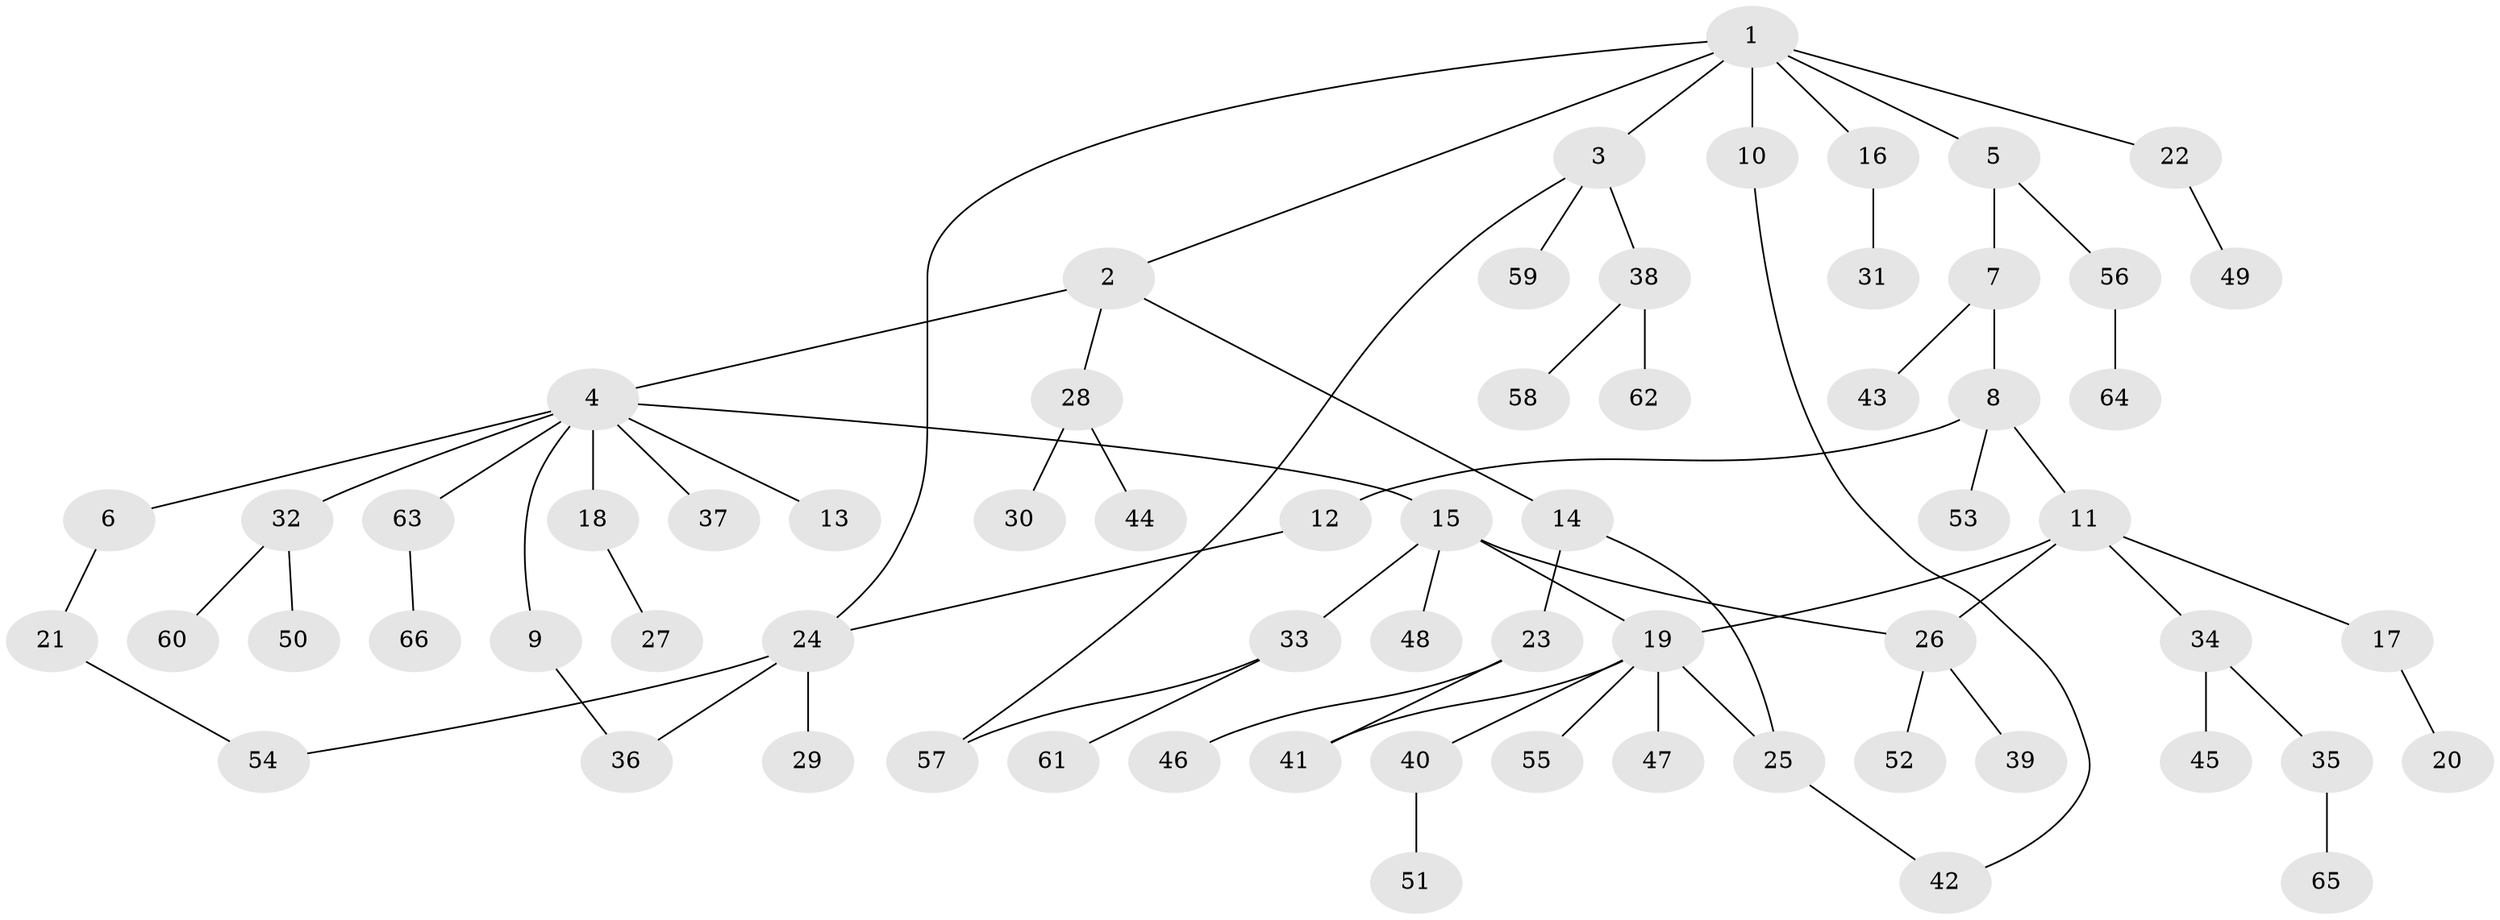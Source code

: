 // Generated by graph-tools (version 1.1) at 2025/49/03/09/25 03:49:24]
// undirected, 66 vertices, 74 edges
graph export_dot {
graph [start="1"]
  node [color=gray90,style=filled];
  1;
  2;
  3;
  4;
  5;
  6;
  7;
  8;
  9;
  10;
  11;
  12;
  13;
  14;
  15;
  16;
  17;
  18;
  19;
  20;
  21;
  22;
  23;
  24;
  25;
  26;
  27;
  28;
  29;
  30;
  31;
  32;
  33;
  34;
  35;
  36;
  37;
  38;
  39;
  40;
  41;
  42;
  43;
  44;
  45;
  46;
  47;
  48;
  49;
  50;
  51;
  52;
  53;
  54;
  55;
  56;
  57;
  58;
  59;
  60;
  61;
  62;
  63;
  64;
  65;
  66;
  1 -- 2;
  1 -- 3;
  1 -- 5;
  1 -- 10;
  1 -- 16;
  1 -- 22;
  1 -- 24;
  2 -- 4;
  2 -- 14;
  2 -- 28;
  3 -- 38;
  3 -- 57;
  3 -- 59;
  4 -- 6;
  4 -- 9;
  4 -- 13;
  4 -- 15;
  4 -- 18;
  4 -- 32;
  4 -- 37;
  4 -- 63;
  5 -- 7;
  5 -- 56;
  6 -- 21;
  7 -- 8;
  7 -- 43;
  8 -- 11;
  8 -- 12;
  8 -- 53;
  9 -- 36;
  10 -- 42;
  11 -- 17;
  11 -- 26;
  11 -- 34;
  11 -- 19;
  12 -- 24;
  14 -- 23;
  14 -- 25;
  15 -- 19;
  15 -- 33;
  15 -- 48;
  15 -- 26;
  16 -- 31;
  17 -- 20;
  18 -- 27;
  19 -- 40;
  19 -- 47;
  19 -- 55;
  19 -- 41;
  19 -- 25;
  21 -- 54;
  22 -- 49;
  23 -- 41;
  23 -- 46;
  24 -- 29;
  24 -- 54;
  24 -- 36;
  25 -- 42;
  26 -- 39;
  26 -- 52;
  28 -- 30;
  28 -- 44;
  32 -- 50;
  32 -- 60;
  33 -- 61;
  33 -- 57;
  34 -- 35;
  34 -- 45;
  35 -- 65;
  38 -- 58;
  38 -- 62;
  40 -- 51;
  56 -- 64;
  63 -- 66;
}
